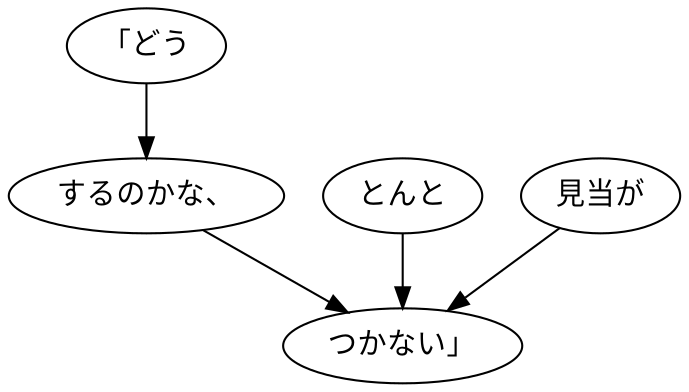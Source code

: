 digraph graph8287 {
	node0 [label="「どう"];
	node1 [label="するのかな、"];
	node2 [label="とんと"];
	node3 [label="見当が"];
	node4 [label="つかない」"];
	node0 -> node1;
	node1 -> node4;
	node2 -> node4;
	node3 -> node4;
}

